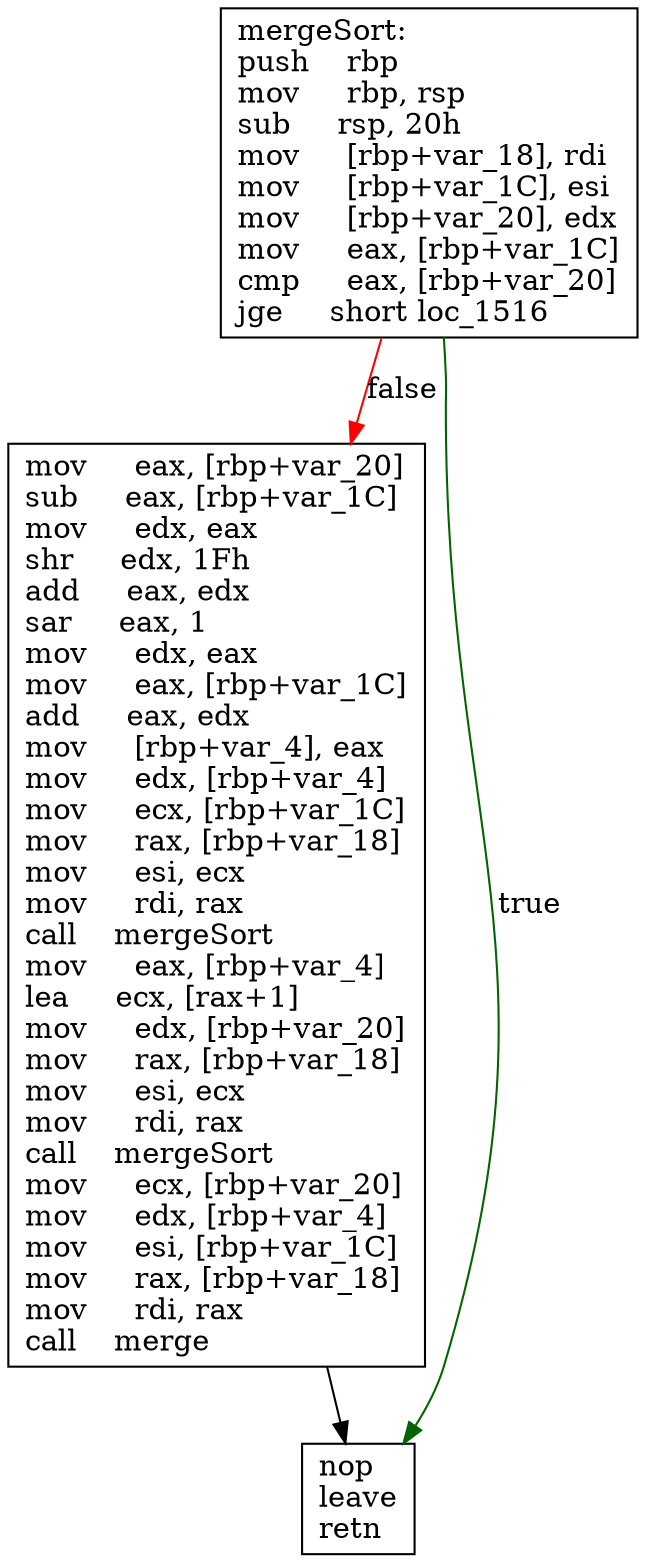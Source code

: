 digraph "mergeSort" {
	graph [
	];
	node [
		shape = "box"
	];
	edge [
	];
	"0" [
		label = "mergeSort:\lpush    rbp\lmov     rbp, rsp\lsub     rsp, 20h\lmov     [rbp+var_18], rdi\lmov     [rbp+var_1C], esi\lmov     [rbp+var_20], edx\lmov     eax, [rbp+var_1C]\lcmp     eax, [rbp+var_20]\ljge     short loc_1516\l"
	];
	"1" [
		label = "mov     eax, [rbp+var_20]\lsub     eax, [rbp+var_1C]\lmov     edx, eax\lshr     edx, 1Fh\ladd     eax, edx\lsar     eax, 1\lmov     edx, eax\lmov     eax, [rbp+var_1C]\ladd     eax, edx\lmov     [rbp+var_4], eax\lmov     edx, [rbp+var_4]\lmov     ecx, [rbp+var_1C]\lmov     rax, [rbp+var_18]\lmov     esi, ecx\lmov     rdi, rax\lcall    mergeSort\lmov     eax, [rbp+var_4]\llea     ecx, [rax+1]\lmov     edx, [rbp+var_20]\lmov     rax, [rbp+var_18]\lmov     esi, ecx\lmov     rdi, rax\lcall    mergeSort\lmov     ecx, [rbp+var_20]\lmov     edx, [rbp+var_4]\lmov     esi, [rbp+var_1C]\lmov     rax, [rbp+var_18]\lmov     rdi, rax\lcall    merge\l"
	];
	"2" [
		label = "nop\lleave\lretn\l"
	];
// node 0
	"0" -> "1" [ label = "false", color = red ];
	"0" -> "2" [ label = "true", color = darkgreen ];
// node 1
	"1" -> "2" [ ];
// node 2
}
